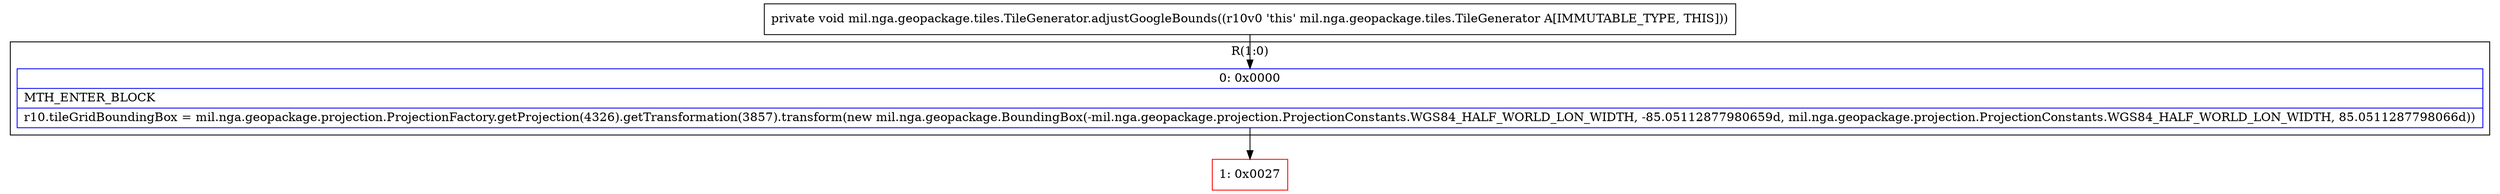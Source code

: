 digraph "CFG formil.nga.geopackage.tiles.TileGenerator.adjustGoogleBounds()V" {
subgraph cluster_Region_198342317 {
label = "R(1:0)";
node [shape=record,color=blue];
Node_0 [shape=record,label="{0\:\ 0x0000|MTH_ENTER_BLOCK\l|r10.tileGridBoundingBox = mil.nga.geopackage.projection.ProjectionFactory.getProjection(4326).getTransformation(3857).transform(new mil.nga.geopackage.BoundingBox(\-mil.nga.geopackage.projection.ProjectionConstants.WGS84_HALF_WORLD_LON_WIDTH, \-85.05112877980659d, mil.nga.geopackage.projection.ProjectionConstants.WGS84_HALF_WORLD_LON_WIDTH, 85.0511287798066d))\l}"];
}
Node_1 [shape=record,color=red,label="{1\:\ 0x0027}"];
MethodNode[shape=record,label="{private void mil.nga.geopackage.tiles.TileGenerator.adjustGoogleBounds((r10v0 'this' mil.nga.geopackage.tiles.TileGenerator A[IMMUTABLE_TYPE, THIS])) }"];
MethodNode -> Node_0;
Node_0 -> Node_1;
}

